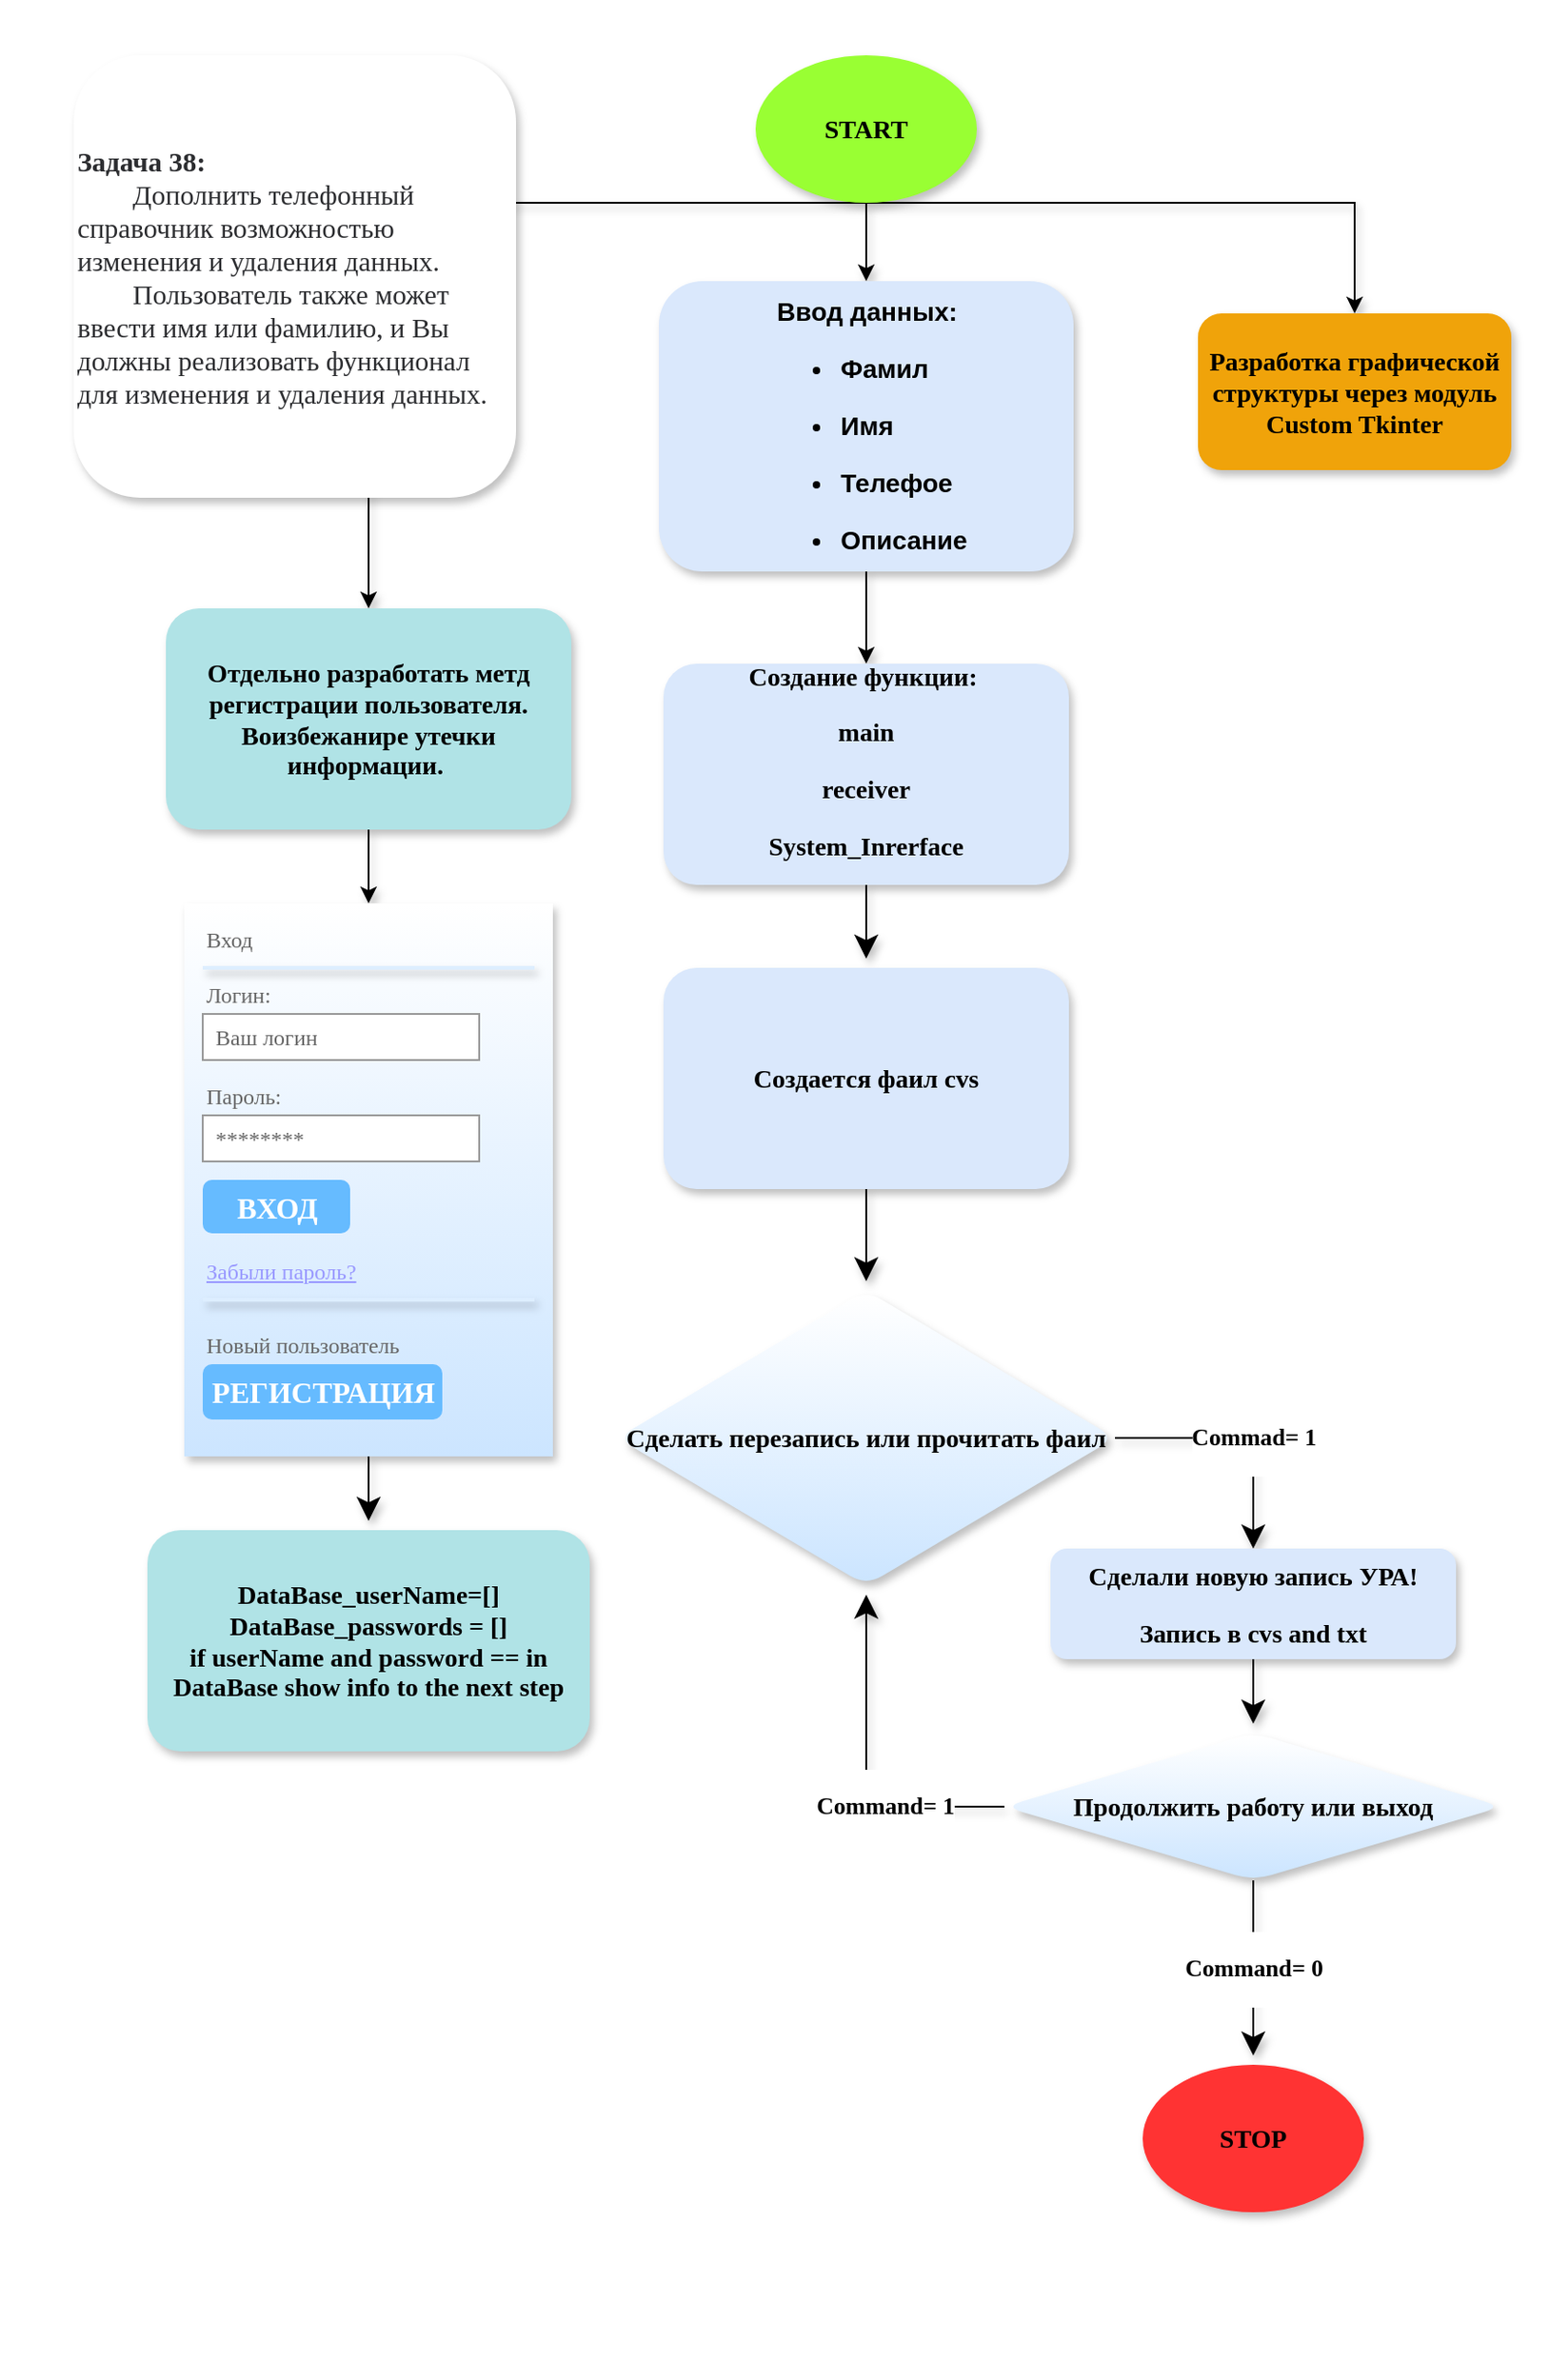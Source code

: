 <mxfile version="20.3.0" type="device"><diagram id="ceCXneiM0_f5rThjX_O6" name="Страница 1"><mxGraphModel dx="722" dy="436" grid="1" gridSize="10" guides="1" tooltips="1" connect="1" arrows="1" fold="1" page="1" pageScale="1" pageWidth="827" pageHeight="1169" math="0" shadow="0"><root><mxCell id="0"/><mxCell id="1" parent="0"/><mxCell id="Snb6tAIzkZXKtdGH3FM9-2" value="" style="rounded=0;whiteSpace=wrap;html=1;fontFamily=PT Sans;strokeColor=none;" parent="1" vertex="1"><mxGeometry width="840" height="1290" as="geometry"/></mxCell><mxCell id="5EhU6LKV1XA5ffG3W404-2" value="" style="edgeStyle=orthogonalEdgeStyle;rounded=0;orthogonalLoop=1;jettySize=auto;html=1;shadow=1;" parent="1" source="Snb6tAIzkZXKtdGH3FM9-3" target="5EhU6LKV1XA5ffG3W404-1" edge="1"><mxGeometry relative="1" as="geometry"/></mxCell><mxCell id="5EhU6LKV1XA5ffG3W404-34" style="edgeStyle=orthogonalEdgeStyle;rounded=0;orthogonalLoop=1;jettySize=auto;html=1;shadow=1;fontFamily=PT Sans;" parent="1" source="Snb6tAIzkZXKtdGH3FM9-3" target="5EhU6LKV1XA5ffG3W404-3" edge="1"><mxGeometry relative="1" as="geometry"><Array as="points"><mxPoint x="735" y="110"/></Array></mxGeometry></mxCell><mxCell id="5EhU6LKV1XA5ffG3W404-35" style="edgeStyle=orthogonalEdgeStyle;rounded=0;orthogonalLoop=1;jettySize=auto;html=1;shadow=1;fontFamily=PT Sans;" parent="1" source="Snb6tAIzkZXKtdGH3FM9-3" target="5EhU6LKV1XA5ffG3W404-10" edge="1"><mxGeometry relative="1" as="geometry"><Array as="points"><mxPoint x="200" y="110"/></Array></mxGeometry></mxCell><mxCell id="Snb6tAIzkZXKtdGH3FM9-3" value="&lt;h3&gt;&lt;font face=&quot;PT Sans&quot;&gt;START&lt;/font&gt;&lt;/h3&gt;" style="ellipse;whiteSpace=wrap;html=1;strokeColor=none;fillColor=#99FF33;sketch=0;shadow=1;" parent="1" vertex="1"><mxGeometry x="410" y="30" width="120" height="80" as="geometry"/></mxCell><mxCell id="5EhU6LKV1XA5ffG3W404-8" value="" style="edgeStyle=orthogonalEdgeStyle;rounded=0;orthogonalLoop=1;jettySize=auto;html=1;shadow=1;fontFamily=PT Sans;" parent="1" source="5EhU6LKV1XA5ffG3W404-1" target="5EhU6LKV1XA5ffG3W404-7" edge="1"><mxGeometry relative="1" as="geometry"/></mxCell><mxCell id="5EhU6LKV1XA5ffG3W404-1" value="&lt;h3&gt;&lt;span style=&quot;text-align: left; background-color: initial;&quot;&gt;Ввод данных:&lt;/span&gt;&lt;ul&gt;&lt;li style=&quot;text-align: left;&quot;&gt;Фамил&lt;/li&gt;&lt;/ul&gt;&lt;ul&gt;&lt;li style=&quot;text-align: left;&quot;&gt;Имя&lt;/li&gt;&lt;/ul&gt;&lt;ul&gt;&lt;li style=&quot;text-align: left;&quot;&gt;Телефое&lt;/li&gt;&lt;/ul&gt;&lt;ul&gt;&lt;li style=&quot;text-align: left;&quot;&gt;Описание&lt;/li&gt;&lt;/ul&gt;&lt;/h3&gt;" style="rounded=1;whiteSpace=wrap;html=1;strokeColor=none;fillColor=#dae8fc;shadow=1;" parent="1" vertex="1"><mxGeometry x="357.5" y="152.5" width="225" height="157.5" as="geometry"/></mxCell><mxCell id="5EhU6LKV1XA5ffG3W404-3" value="&lt;h3&gt;&lt;font face=&quot;PT Sans&quot;&gt;Разработка графической структуры через модуль Custom Tkinter&lt;/font&gt;&lt;/h3&gt;" style="rounded=1;whiteSpace=wrap;html=1;shadow=1;glass=0;comic=0;sketch=0;fillColor=#f0a30a;strokeColor=none;fontColor=#000000;" parent="1" vertex="1"><mxGeometry x="650" y="170" width="170" height="85" as="geometry"/></mxCell><mxCell id="5EhU6LKV1XA5ffG3W404-40" value="" style="edgeStyle=orthogonalEdgeStyle;rounded=0;orthogonalLoop=1;jettySize=auto;html=1;shadow=1;fontFamily=PT Sans;endSize=10;targetPerimeterSpacing=5;" parent="1" source="5EhU6LKV1XA5ffG3W404-7" target="5EhU6LKV1XA5ffG3W404-39" edge="1"><mxGeometry relative="1" as="geometry"/></mxCell><mxCell id="5EhU6LKV1XA5ffG3W404-7" value="&lt;h3&gt;Создание функции:&amp;nbsp;&lt;/h3&gt;&lt;h3&gt;main&lt;/h3&gt;&lt;h3&gt;receiver&lt;/h3&gt;&lt;h3&gt;System_Inrerface&lt;/h3&gt;&lt;div&gt;&lt;br&gt;&lt;/div&gt;" style="rounded=1;whiteSpace=wrap;html=1;shadow=1;glass=0;comic=0;sketch=0;fontFamily=PT Sans;fillColor=#dae8fc;strokeColor=none;" parent="1" vertex="1"><mxGeometry x="360" y="360" width="220" height="120" as="geometry"/></mxCell><mxCell id="5EhU6LKV1XA5ffG3W404-33" style="edgeStyle=orthogonalEdgeStyle;rounded=0;orthogonalLoop=1;jettySize=auto;html=1;shadow=1;fontFamily=PT Sans;" parent="1" source="5EhU6LKV1XA5ffG3W404-10" target="5EhU6LKV1XA5ffG3W404-20" edge="1"><mxGeometry relative="1" as="geometry"/></mxCell><mxCell id="5EhU6LKV1XA5ffG3W404-10" value="&lt;h3&gt;Отдельно разработать метд регистрации пользователя. Воизбежанире утечки информации.&amp;nbsp;&lt;/h3&gt;" style="rounded=1;whiteSpace=wrap;html=1;shadow=1;glass=0;comic=0;sketch=0;fontFamily=PT Sans;fillColor=#b0e3e6;strokeColor=none;" parent="1" vertex="1"><mxGeometry x="90" y="330" width="220" height="120" as="geometry"/></mxCell><mxCell id="5EhU6LKV1XA5ffG3W404-38" value="" style="edgeStyle=orthogonalEdgeStyle;rounded=0;orthogonalLoop=1;jettySize=auto;html=1;shadow=1;fontFamily=PT Sans;endSize=10;targetPerimeterSpacing=5;" parent="1" source="5EhU6LKV1XA5ffG3W404-20" target="5EhU6LKV1XA5ffG3W404-37" edge="1"><mxGeometry relative="1" as="geometry"/></mxCell><mxCell id="5EhU6LKV1XA5ffG3W404-20" value="" style="strokeWidth=1;shadow=1;dashed=0;align=center;html=1;shape=mxgraph.mockup.forms.rrect;rSize=0;strokeColor=none;fillColor=default;rounded=1;glass=0;comic=0;sketch=0;fontFamily=PT Sans;gradientColor=#CCE5FF;" parent="1" vertex="1"><mxGeometry x="100" y="490" width="200" height="300" as="geometry"/></mxCell><mxCell id="5EhU6LKV1XA5ffG3W404-21" value="Вход" style="strokeWidth=1;shadow=0;dashed=0;align=center;html=1;shape=mxgraph.mockup.forms.anchor;fontSize=12;fontColor=#666666;align=left;resizeWidth=1;spacingLeft=0;rounded=1;glass=0;comic=0;sketch=0;fontFamily=PT Sans;" parent="5EhU6LKV1XA5ffG3W404-20" vertex="1"><mxGeometry width="100" height="20" relative="1" as="geometry"><mxPoint x="10" y="10" as="offset"/></mxGeometry></mxCell><mxCell id="5EhU6LKV1XA5ffG3W404-22" value="" style="shape=line;strokeColor=#ddeeff;strokeWidth=2;html=1;resizeWidth=1;rounded=1;shadow=1;glass=0;comic=0;sketch=0;fontFamily=PT Sans;" parent="5EhU6LKV1XA5ffG3W404-20" vertex="1"><mxGeometry width="180" height="10" relative="1" as="geometry"><mxPoint x="10" y="30" as="offset"/></mxGeometry></mxCell><mxCell id="5EhU6LKV1XA5ffG3W404-23" value="Логин:" style="strokeWidth=1;shadow=0;dashed=0;align=center;html=1;shape=mxgraph.mockup.forms.anchor;fontSize=12;fontColor=#666666;align=left;resizeWidth=1;spacingLeft=0;rounded=1;glass=0;comic=0;sketch=0;fontFamily=PT Sans;" parent="5EhU6LKV1XA5ffG3W404-20" vertex="1"><mxGeometry width="100" height="20" relative="1" as="geometry"><mxPoint x="10" y="40" as="offset"/></mxGeometry></mxCell><mxCell id="5EhU6LKV1XA5ffG3W404-24" value="Ваш логин" style="strokeWidth=1;shadow=0;dashed=0;align=center;html=1;shape=mxgraph.mockup.forms.rrect;rSize=0;strokeColor=#999999;fontColor=#666666;align=left;spacingLeft=5;resizeWidth=1;rounded=1;glass=0;comic=0;sketch=0;fontFamily=PT Sans;" parent="5EhU6LKV1XA5ffG3W404-20" vertex="1"><mxGeometry width="150" height="25" relative="1" as="geometry"><mxPoint x="10" y="60" as="offset"/></mxGeometry></mxCell><mxCell id="5EhU6LKV1XA5ffG3W404-25" value="Пароль:" style="strokeWidth=1;shadow=0;dashed=0;align=center;html=1;shape=mxgraph.mockup.forms.anchor;fontSize=12;fontColor=#666666;align=left;resizeWidth=1;spacingLeft=0;rounded=1;glass=0;comic=0;sketch=0;fontFamily=PT Sans;" parent="5EhU6LKV1XA5ffG3W404-20" vertex="1"><mxGeometry width="100" height="20" relative="1" as="geometry"><mxPoint x="10" y="95" as="offset"/></mxGeometry></mxCell><mxCell id="5EhU6LKV1XA5ffG3W404-26" value="********" style="strokeWidth=1;shadow=0;dashed=0;align=center;html=1;shape=mxgraph.mockup.forms.rrect;rSize=0;strokeColor=#999999;fontColor=#666666;align=left;spacingLeft=5;resizeWidth=1;rounded=1;glass=0;comic=0;sketch=0;fontFamily=PT Sans;" parent="5EhU6LKV1XA5ffG3W404-20" vertex="1"><mxGeometry width="150" height="25" relative="1" as="geometry"><mxPoint x="10" y="115" as="offset"/></mxGeometry></mxCell><mxCell id="5EhU6LKV1XA5ffG3W404-27" value="ВХОД" style="strokeWidth=1;shadow=0;dashed=0;align=center;html=1;shape=mxgraph.mockup.forms.rrect;rSize=5;strokeColor=none;fontColor=#ffffff;fillColor=#66bbff;fontSize=16;fontStyle=1;rounded=1;glass=0;comic=0;sketch=0;fontFamily=PT Sans;" parent="5EhU6LKV1XA5ffG3W404-20" vertex="1"><mxGeometry y="1" width="80" height="29" relative="1" as="geometry"><mxPoint x="10" y="-150" as="offset"/></mxGeometry></mxCell><mxCell id="5EhU6LKV1XA5ffG3W404-28" value="Забыли пароль?" style="strokeWidth=1;shadow=0;dashed=0;align=center;html=1;shape=mxgraph.mockup.forms.anchor;fontSize=12;fontColor=#9999ff;align=left;spacingLeft=0;fontStyle=4;resizeWidth=1;rounded=1;glass=0;comic=0;sketch=0;fontFamily=PT Sans;" parent="5EhU6LKV1XA5ffG3W404-20" vertex="1"><mxGeometry y="1" width="150" height="20" relative="1" as="geometry"><mxPoint x="10" y="-110" as="offset"/></mxGeometry></mxCell><mxCell id="5EhU6LKV1XA5ffG3W404-29" value="" style="shape=line;strokeColor=#ddeeff;strokeWidth=2;html=1;resizeWidth=1;rounded=1;shadow=1;glass=0;comic=0;sketch=0;fontFamily=PT Sans;" parent="5EhU6LKV1XA5ffG3W404-20" vertex="1"><mxGeometry y="1" width="180" height="10" relative="1" as="geometry"><mxPoint x="10" y="-90" as="offset"/></mxGeometry></mxCell><mxCell id="5EhU6LKV1XA5ffG3W404-30" value="Новый пользователь" style="strokeWidth=1;shadow=0;dashed=0;align=center;html=1;shape=mxgraph.mockup.forms.anchor;fontSize=12;fontColor=#666666;align=left;spacingLeft=0;resizeWidth=1;rounded=1;glass=0;comic=0;sketch=0;fontFamily=PT Sans;" parent="5EhU6LKV1XA5ffG3W404-20" vertex="1"><mxGeometry y="1" width="150" height="20" relative="1" as="geometry"><mxPoint x="10" y="-70" as="offset"/></mxGeometry></mxCell><mxCell id="5EhU6LKV1XA5ffG3W404-31" value="РЕГИСТРАЦИЯ" style="strokeWidth=1;shadow=0;dashed=0;align=center;html=1;shape=mxgraph.mockup.forms.rrect;rSize=5;strokeColor=none;fontColor=#ffffff;fillColor=#66bbff;fontSize=16;fontStyle=1;rounded=1;glass=0;comic=0;sketch=0;fontFamily=PT Sans;" parent="5EhU6LKV1XA5ffG3W404-20" vertex="1"><mxGeometry y="1" width="130" height="30" relative="1" as="geometry"><mxPoint x="10" y="-50" as="offset"/></mxGeometry></mxCell><mxCell id="Snb6tAIzkZXKtdGH3FM9-1" value="&lt;font face=&quot;PT Sans&quot;&gt;&lt;span style=&quot;box-sizing: border-box; font-weight: 700; color: rgb(44, 45, 48); font-size: 15px; background-color: rgb(255, 255, 255);&quot;&gt;Задача 38:&lt;/span&gt;&lt;span style=&quot;color: rgb(44, 45, 48); font-size: 15px; background-color: rgb(255, 255, 255);&quot;&gt;&amp;nbsp;&lt;br&gt;&lt;span style=&quot;white-space: pre;&quot;&gt;&#9;&lt;/span&gt;Дополнить телефонный справочник возможностью изменения и удаления данных. &lt;span style=&quot;white-space: pre;&quot;&gt;&#9;&lt;/span&gt;Пользователь также может ввести имя или фамилию, и Вы должны реализовать функционал для изменения и удаления данных.&lt;/span&gt;&lt;/font&gt;" style="rounded=1;whiteSpace=wrap;html=1;strokeColor=none;align=left;glass=0;sketch=0;shadow=1;collapsible=0;dropTarget=0;fixDash=0;movableLabel=0;fixedWidth=0;comic=0;" parent="1" vertex="1"><mxGeometry x="40" y="30" width="240" height="240" as="geometry"/></mxCell><mxCell id="5EhU6LKV1XA5ffG3W404-37" value="&lt;h3&gt;DataBase_userName=[]&lt;br&gt;DataBase_passwords = []&lt;br&gt;if userName and password == in DataBase show info to the next step&lt;/h3&gt;" style="rounded=1;whiteSpace=wrap;html=1;shadow=1;glass=0;comic=0;sketch=0;fontFamily=PT Sans;fillColor=#b0e3e6;strokeColor=none;" parent="1" vertex="1"><mxGeometry x="80" y="830" width="240" height="120" as="geometry"/></mxCell><mxCell id="5EhU6LKV1XA5ffG3W404-42" value="" style="edgeStyle=orthogonalEdgeStyle;rounded=0;orthogonalLoop=1;jettySize=auto;html=1;shadow=1;fontFamily=PT Sans;endSize=10;targetPerimeterSpacing=5;" parent="1" source="5EhU6LKV1XA5ffG3W404-39" target="5EhU6LKV1XA5ffG3W404-41" edge="1"><mxGeometry relative="1" as="geometry"/></mxCell><mxCell id="5EhU6LKV1XA5ffG3W404-39" value="&lt;h3&gt;Создается фаил cvs&lt;/h3&gt;" style="rounded=1;whiteSpace=wrap;html=1;shadow=1;glass=0;comic=0;sketch=0;fontFamily=PT Sans;fillColor=#dae8fc;strokeColor=none;" parent="1" vertex="1"><mxGeometry x="360" y="525" width="220" height="120" as="geometry"/></mxCell><mxCell id="5EhU6LKV1XA5ffG3W404-45" style="edgeStyle=orthogonalEdgeStyle;rounded=0;orthogonalLoop=1;jettySize=auto;html=1;entryX=0.5;entryY=0;entryDx=0;entryDy=0;shadow=1;fontFamily=PT Sans;endSize=10;targetPerimeterSpacing=5;exitX=1;exitY=0.5;exitDx=0;exitDy=0;" parent="1" source="5EhU6LKV1XA5ffG3W404-41" target="5EhU6LKV1XA5ffG3W404-44" edge="1"><mxGeometry relative="1" as="geometry"/></mxCell><mxCell id="5EhU6LKV1XA5ffG3W404-46" value="&lt;h3&gt;Commad= 1&lt;/h3&gt;" style="edgeLabel;html=1;align=center;verticalAlign=middle;resizable=0;points=[];fontFamily=PT Sans;" parent="5EhU6LKV1XA5ffG3W404-45" vertex="1" connectable="0"><mxGeometry x="-0.318" relative="1" as="geometry"><mxPoint x="29" as="offset"/></mxGeometry></mxCell><mxCell id="5EhU6LKV1XA5ffG3W404-41" value="&lt;h3&gt;Cделать перезапись или прочитать фаил&lt;/h3&gt;" style="rhombus;whiteSpace=wrap;html=1;rounded=1;shadow=1;glass=0;comic=0;sketch=0;strokeColor=none;fontFamily=PT Sans;fillColor=default;gradientColor=#CCE5FF;" parent="1" vertex="1"><mxGeometry x="335" y="700" width="270" height="160" as="geometry"/></mxCell><mxCell id="5EhU6LKV1XA5ffG3W404-43" value="&lt;h3&gt;&lt;font face=&quot;PT Sans&quot;&gt;STOP&lt;/font&gt;&lt;/h3&gt;" style="ellipse;whiteSpace=wrap;html=1;strokeColor=none;fillColor=#FF3333;sketch=0;shadow=1;" parent="1" vertex="1"><mxGeometry x="620" y="1120" width="120" height="80" as="geometry"/></mxCell><mxCell id="5EhU6LKV1XA5ffG3W404-48" value="" style="edgeStyle=orthogonalEdgeStyle;rounded=0;orthogonalLoop=1;jettySize=auto;html=1;shadow=1;fontFamily=PT Sans;endSize=10;targetPerimeterSpacing=5;" parent="1" source="5EhU6LKV1XA5ffG3W404-44" target="5EhU6LKV1XA5ffG3W404-47" edge="1"><mxGeometry relative="1" as="geometry"/></mxCell><mxCell id="5EhU6LKV1XA5ffG3W404-44" value="&lt;h3&gt;Сделали новую запись УРА!&lt;/h3&gt;&lt;h3&gt;Запись в cvs and txt&lt;/h3&gt;" style="rounded=1;whiteSpace=wrap;html=1;shadow=1;glass=0;comic=0;sketch=0;fontFamily=PT Sans;fillColor=#dae8fc;strokeColor=none;" parent="1" vertex="1"><mxGeometry x="570" y="840" width="220" height="60" as="geometry"/></mxCell><mxCell id="5EhU6LKV1XA5ffG3W404-49" value="&lt;h3&gt;Command= 0&lt;/h3&gt;" style="edgeStyle=orthogonalEdgeStyle;rounded=0;orthogonalLoop=1;jettySize=auto;html=1;shadow=1;fontFamily=PT Sans;endSize=10;targetPerimeterSpacing=5;" parent="1" source="5EhU6LKV1XA5ffG3W404-47" target="5EhU6LKV1XA5ffG3W404-43" edge="1"><mxGeometry relative="1" as="geometry"/></mxCell><mxCell id="5EhU6LKV1XA5ffG3W404-50" style="edgeStyle=orthogonalEdgeStyle;rounded=0;orthogonalLoop=1;jettySize=auto;html=1;shadow=1;fontFamily=PT Sans;endSize=10;targetPerimeterSpacing=5;exitX=0;exitY=0.5;exitDx=0;exitDy=0;" parent="1" source="5EhU6LKV1XA5ffG3W404-47" target="5EhU6LKV1XA5ffG3W404-41" edge="1"><mxGeometry relative="1" as="geometry"/></mxCell><mxCell id="5EhU6LKV1XA5ffG3W404-51" value="&lt;h3&gt;Command= 1&lt;/h3&gt;" style="edgeLabel;html=1;align=center;verticalAlign=middle;resizable=0;points=[];fontFamily=PT Sans;" parent="5EhU6LKV1XA5ffG3W404-50" vertex="1" connectable="0"><mxGeometry x="-0.501" y="-1" relative="1" as="geometry"><mxPoint x="-18" y="1" as="offset"/></mxGeometry></mxCell><mxCell id="5EhU6LKV1XA5ffG3W404-47" value="&lt;h3&gt;Продолжить работу или выход&lt;/h3&gt;" style="rhombus;whiteSpace=wrap;html=1;rounded=1;shadow=1;glass=0;comic=0;sketch=0;strokeColor=none;fontFamily=PT Sans;fillColor=default;gradientColor=#CCE5FF;" parent="1" vertex="1"><mxGeometry x="545" y="940" width="270" height="80" as="geometry"/></mxCell></root></mxGraphModel></diagram></mxfile>